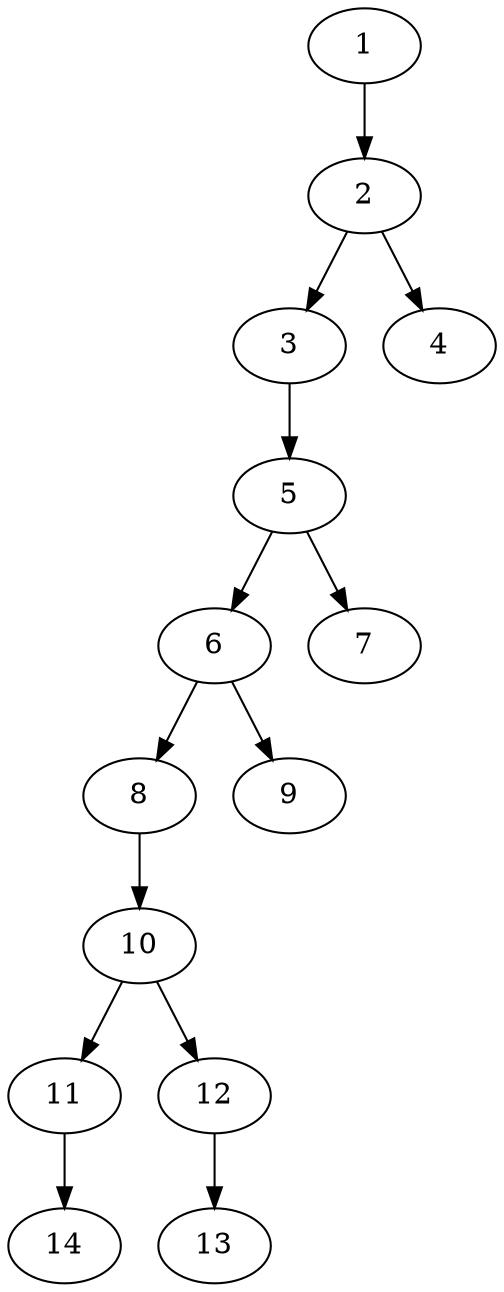 // DAG (tier=1-easy, mode=data, n=14, ccr=0.308, fat=0.410, density=0.396, regular=0.652, jump=0.028, mindata=1048576, maxdata=8388608)
// DAG automatically generated by daggen at Sun Aug 24 16:33:33 2025
// /home/ermia/Project/Environments/daggen/bin/daggen --dot --ccr 0.308 --fat 0.410 --regular 0.652 --density 0.396 --jump 0.028 --mindata 1048576 --maxdata 8388608 -n 14 
digraph G {
  1 [size="5652429992319097", alpha="0.17", expect_size="2826214996159548"]
  1 -> 2 [size ="504881492262912"]
  2 [size="661609524155790848", alpha="0.13", expect_size="330804762077895424"]
  2 -> 3 [size ="259042303803392"]
  2 -> 4 [size ="259042303803392"]
  3 [size="169035439892831264", alpha="0.20", expect_size="84517719946415632"]
  3 -> 5 [size ="255511639359488"]
  4 [size="4060712383742476288", alpha="0.08", expect_size="2030356191871238144"]
  5 [size="412915780342568189952", alpha="0.08", expect_size="206457890171284094976"]
  5 -> 6 [size ="443606234038272"]
  5 -> 7 [size ="443606234038272"]
  6 [size="8130517848666083", alpha="0.07", expect_size="4065258924333041"]
  6 -> 8 [size ="523665573675008"]
  6 -> 9 [size ="523665573675008"]
  7 [size="1156189741483674", alpha="0.16", expect_size="578094870741837"]
  8 [size="9690407613845471232", alpha="0.02", expect_size="4845203806922735616"]
  8 -> 10 [size ="36362300424192"]
  9 [size="5540271966595842048", alpha="0.15", expect_size="2770135983297921024"]
  10 [size="709788444715860224", alpha="0.06", expect_size="354894222357930112"]
  10 -> 11 [size ="298977538867200"]
  10 -> 12 [size ="298977538867200"]
  11 [size="631140549516324352", alpha="0.20", expect_size="315570274758162176"]
  11 -> 14 [size ="484908594102272"]
  12 [size="18741734668255625216", alpha="0.02", expect_size="9370867334127812608"]
  12 -> 13 [size ="56445567500288"]
  13 [size="19291038851819488", alpha="0.17", expect_size="9645519425909744"]
  14 [size="347150395575341760", alpha="0.16", expect_size="173575197787670880"]
}